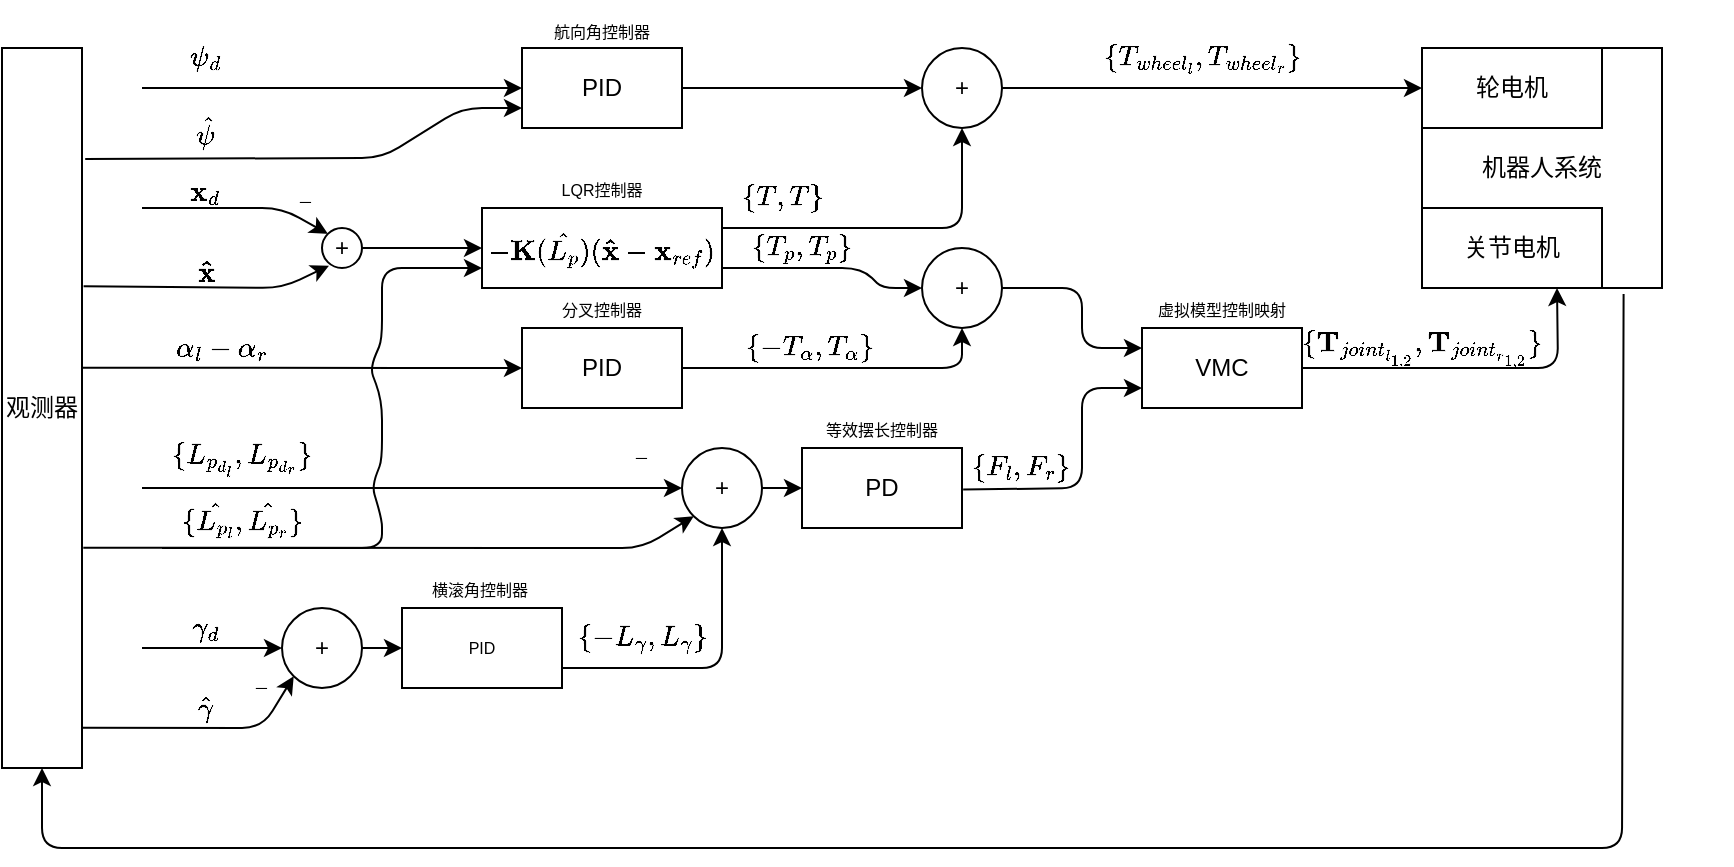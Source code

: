 <mxfile scale="6" border="0">
    <diagram id="vITa6DmqjQtGo82ku7d5" name="第 1 页">
        <mxGraphModel dx="906" dy="599" grid="1" gridSize="10" guides="1" tooltips="1" connect="1" arrows="1" fold="1" page="1" pageScale="1" pageWidth="827" pageHeight="1169" math="1" shadow="0">
            <root>
                <mxCell id="0"/>
                <mxCell id="1" parent="0"/>
                <mxCell id="79" value="机器人系统" style="rounded=0;whiteSpace=wrap;html=1;" parent="1" vertex="1">
                    <mxGeometry x="710" y="24" width="120" height="120" as="geometry"/>
                </mxCell>
                <mxCell id="2" value="PID" style="rounded=0;whiteSpace=wrap;html=1;" parent="1" vertex="1">
                    <mxGeometry x="260" y="24" width="80" height="40" as="geometry"/>
                </mxCell>
                <mxCell id="3" value="" style="endArrow=classic;html=1;" parent="1" edge="1">
                    <mxGeometry width="50" height="50" relative="1" as="geometry">
                        <mxPoint x="70" y="44" as="sourcePoint"/>
                        <mxPoint x="260" y="44" as="targetPoint"/>
                    </mxGeometry>
                </mxCell>
                <mxCell id="5" value="$$-\mathbf{K}(\hat{L_p})(\mathbf{\hat{x}}-\mathbf{x}_{ref})$$" style="rounded=0;whiteSpace=wrap;html=1;" parent="1" vertex="1">
                    <mxGeometry x="240" y="104" width="120" height="40" as="geometry"/>
                </mxCell>
                <mxCell id="11" value="+" style="ellipse;whiteSpace=wrap;html=1;" parent="1" vertex="1">
                    <mxGeometry x="160" y="114" width="20" height="20" as="geometry"/>
                </mxCell>
                <mxCell id="12" value="" style="endArrow=classic;html=1;entryX=0;entryY=0;entryDx=0;entryDy=0;" parent="1" target="11" edge="1">
                    <mxGeometry width="50" height="50" relative="1" as="geometry">
                        <mxPoint x="70" y="104" as="sourcePoint"/>
                        <mxPoint x="160" y="104" as="targetPoint"/>
                        <Array as="points">
                            <mxPoint x="140" y="104"/>
                        </Array>
                    </mxGeometry>
                </mxCell>
                <mxCell id="14" value="" style="endArrow=classic;html=1;entryX=0.175;entryY=0.942;entryDx=0;entryDy=0;entryPerimeter=0;exitX=1.02;exitY=0.331;exitDx=0;exitDy=0;exitPerimeter=0;" parent="1" source="77" target="11" edge="1">
                    <mxGeometry width="50" height="50" relative="1" as="geometry">
                        <mxPoint x="80" y="204" as="sourcePoint"/>
                        <mxPoint x="180" y="184" as="targetPoint"/>
                        <Array as="points">
                            <mxPoint x="140" y="144"/>
                        </Array>
                    </mxGeometry>
                </mxCell>
                <mxCell id="15" value="$$\mathbf{\hat{x}}$$" style="text;html=1;strokeColor=none;fillColor=none;align=center;verticalAlign=middle;whiteSpace=wrap;rounded=0;" parent="1" vertex="1">
                    <mxGeometry x="72" y="121" width="60" height="30" as="geometry"/>
                </mxCell>
                <mxCell id="22" value="" style="endArrow=classic;html=1;entryX=0.5;entryY=1;entryDx=0;entryDy=0;exitX=1;exitY=0.25;exitDx=0;exitDy=0;" parent="1" source="5" target="23" edge="1">
                    <mxGeometry width="50" height="50" relative="1" as="geometry">
                        <mxPoint x="400" y="114" as="sourcePoint"/>
                        <mxPoint x="450" y="74" as="targetPoint"/>
                        <Array as="points">
                            <mxPoint x="440" y="114"/>
                            <mxPoint x="480" y="114"/>
                        </Array>
                    </mxGeometry>
                </mxCell>
                <mxCell id="23" value="+" style="ellipse;whiteSpace=wrap;html=1;aspect=fixed;" parent="1" vertex="1">
                    <mxGeometry x="460" y="24" width="40" height="40" as="geometry"/>
                </mxCell>
                <mxCell id="24" value="" style="endArrow=classic;html=1;entryX=0;entryY=0.5;entryDx=0;entryDy=0;exitX=1;exitY=0.5;exitDx=0;exitDy=0;" parent="1" source="2" target="23" edge="1">
                    <mxGeometry width="50" height="50" relative="1" as="geometry">
                        <mxPoint x="400" y="44" as="sourcePoint"/>
                        <mxPoint x="450" y="-6" as="targetPoint"/>
                    </mxGeometry>
                </mxCell>
                <mxCell id="26" value="$$\{{T,T}\}$$" style="text;html=1;strokeColor=none;fillColor=none;align=center;verticalAlign=middle;whiteSpace=wrap;rounded=0;" parent="1" vertex="1">
                    <mxGeometry x="370" y="79" width="40" height="40" as="geometry"/>
                </mxCell>
                <mxCell id="27" value="" style="endArrow=classic;html=1;exitX=1;exitY=0.5;exitDx=0;exitDy=0;entryX=0;entryY=0.5;entryDx=0;entryDy=0;" parent="1" source="23" target="30" edge="1">
                    <mxGeometry width="50" height="50" relative="1" as="geometry">
                        <mxPoint x="500" y="44" as="sourcePoint"/>
                        <mxPoint x="560" y="44" as="targetPoint"/>
                    </mxGeometry>
                </mxCell>
                <mxCell id="30" value="轮电机" style="rounded=0;whiteSpace=wrap;html=1;" parent="1" vertex="1">
                    <mxGeometry x="710" y="24" width="90" height="40" as="geometry"/>
                </mxCell>
                <mxCell id="31" value="&lt;font style=&quot;font-size: 8px;&quot;&gt;航向角控制器&lt;/font&gt;" style="text;html=1;strokeColor=none;fillColor=none;align=center;verticalAlign=middle;whiteSpace=wrap;rounded=0;" parent="1" vertex="1">
                    <mxGeometry x="270" width="60" height="30" as="geometry"/>
                </mxCell>
                <mxCell id="32" value="&lt;span style=&quot;font-size: 8px;&quot;&gt;LQR控制器&lt;/span&gt;" style="text;html=1;strokeColor=none;fillColor=none;align=center;verticalAlign=middle;whiteSpace=wrap;rounded=0;" parent="1" vertex="1">
                    <mxGeometry x="270" y="79" width="60" height="30" as="geometry"/>
                </mxCell>
                <mxCell id="35" value="" style="endArrow=classic;html=1;fontSize=8;entryX=0;entryY=0.5;entryDx=0;entryDy=0;" parent="1" target="37" edge="1">
                    <mxGeometry width="50" height="50" relative="1" as="geometry">
                        <mxPoint x="70" y="244" as="sourcePoint"/>
                        <mxPoint x="160" y="243.83" as="targetPoint"/>
                    </mxGeometry>
                </mxCell>
                <mxCell id="37" value="+" style="ellipse;whiteSpace=wrap;html=1;aspect=fixed;fontSize=12;" parent="1" vertex="1">
                    <mxGeometry x="340" y="224" width="40" height="40" as="geometry"/>
                </mxCell>
                <mxCell id="43" value="&lt;span style=&quot;font-size: 12px;&quot;&gt;$$\gamma_{d}$$&lt;/span&gt;" style="text;html=1;strokeColor=none;fillColor=none;align=center;verticalAlign=middle;whiteSpace=wrap;rounded=0;fontSize=8;" parent="1" vertex="1">
                    <mxGeometry x="82" y="294" width="40" height="40" as="geometry"/>
                </mxCell>
                <mxCell id="45" value="PID" style="rounded=0;whiteSpace=wrap;html=1;fontSize=8;" parent="1" vertex="1">
                    <mxGeometry x="200" y="304" width="80" height="40" as="geometry"/>
                </mxCell>
                <mxCell id="47" value="&lt;span style=&quot;font-size: 8px;&quot;&gt;横滚角控制器&lt;/span&gt;" style="text;html=1;strokeColor=none;fillColor=none;align=center;verticalAlign=middle;whiteSpace=wrap;rounded=0;" parent="1" vertex="1">
                    <mxGeometry x="209" y="279" width="60" height="30" as="geometry"/>
                </mxCell>
                <mxCell id="49" value="+" style="ellipse;whiteSpace=wrap;html=1;aspect=fixed;fontSize=12;" parent="1" vertex="1">
                    <mxGeometry x="140" y="304" width="40" height="40" as="geometry"/>
                </mxCell>
                <mxCell id="50" value="" style="endArrow=classic;html=1;fontSize=8;entryX=0;entryY=0.5;entryDx=0;entryDy=0;" parent="1" target="49" edge="1">
                    <mxGeometry width="50" height="50" relative="1" as="geometry">
                        <mxPoint x="70" y="324" as="sourcePoint"/>
                        <mxPoint x="100" y="314" as="targetPoint"/>
                    </mxGeometry>
                </mxCell>
                <mxCell id="51" value="" style="endArrow=classic;html=1;fontSize=8;entryX=0;entryY=1;entryDx=0;entryDy=0;exitX=1;exitY=0.944;exitDx=0;exitDy=0;exitPerimeter=0;" parent="1" source="77" target="49" edge="1">
                    <mxGeometry width="50" height="50" relative="1" as="geometry">
                        <mxPoint x="80" y="364" as="sourcePoint"/>
                        <mxPoint x="130" y="314" as="targetPoint"/>
                        <Array as="points">
                            <mxPoint x="130" y="364"/>
                        </Array>
                    </mxGeometry>
                </mxCell>
                <mxCell id="52" value="&lt;span style=&quot;font-size: 12px;&quot;&gt;$$\hat{\gamma}$$&lt;/span&gt;" style="text;html=1;strokeColor=none;fillColor=none;align=center;verticalAlign=middle;whiteSpace=wrap;rounded=0;fontSize=8;" parent="1" vertex="1">
                    <mxGeometry x="82" y="334" width="40" height="40" as="geometry"/>
                </mxCell>
                <mxCell id="53" value="$$-$$" style="text;html=1;strokeColor=none;fillColor=none;align=center;verticalAlign=middle;whiteSpace=wrap;rounded=0;fontSize=8;" parent="1" vertex="1">
                    <mxGeometry x="110" y="324" width="40" height="40" as="geometry"/>
                </mxCell>
                <mxCell id="54" value="" style="endArrow=classic;html=1;fontSize=8;entryX=0;entryY=0.5;entryDx=0;entryDy=0;exitX=1;exitY=0.5;exitDx=0;exitDy=0;" parent="1" source="49" target="45" edge="1">
                    <mxGeometry width="50" height="50" relative="1" as="geometry">
                        <mxPoint x="180" y="344" as="sourcePoint"/>
                        <mxPoint x="230" y="294" as="targetPoint"/>
                    </mxGeometry>
                </mxCell>
                <mxCell id="58" value="$$\psi_d$$" style="text;html=1;strokeColor=none;fillColor=none;align=center;verticalAlign=middle;whiteSpace=wrap;rounded=0;" parent="1" vertex="1">
                    <mxGeometry x="72" y="14" width="60" height="30" as="geometry"/>
                </mxCell>
                <mxCell id="65" value="PD" style="rounded=0;whiteSpace=wrap;html=1;" parent="1" vertex="1">
                    <mxGeometry x="400" y="224" width="80" height="40" as="geometry"/>
                </mxCell>
                <mxCell id="66" value="" style="endArrow=classic;html=1;entryX=0;entryY=0.5;entryDx=0;entryDy=0;exitX=1;exitY=0.5;exitDx=0;exitDy=0;" parent="1" source="37" target="65" edge="1">
                    <mxGeometry width="50" height="50" relative="1" as="geometry">
                        <mxPoint x="390" y="244" as="sourcePoint"/>
                        <mxPoint x="440" y="194" as="targetPoint"/>
                    </mxGeometry>
                </mxCell>
                <mxCell id="67" value="关节电机" style="rounded=0;whiteSpace=wrap;html=1;" parent="1" vertex="1">
                    <mxGeometry x="710" y="104" width="90" height="40" as="geometry"/>
                </mxCell>
                <mxCell id="69" value="" style="endArrow=classic;html=1;entryX=0;entryY=0.75;entryDx=0;entryDy=0;exitX=0.343;exitY=1.027;exitDx=0;exitDy=0;exitPerimeter=0;" parent="1" target="70" edge="1">
                    <mxGeometry width="50" height="50" relative="1" as="geometry">
                        <mxPoint x="480.58" y="244.81" as="sourcePoint"/>
                        <mxPoint x="550" y="194" as="targetPoint"/>
                        <Array as="points">
                            <mxPoint x="540" y="244"/>
                            <mxPoint x="540" y="194"/>
                        </Array>
                    </mxGeometry>
                </mxCell>
                <mxCell id="70" value="VMC" style="rounded=0;whiteSpace=wrap;html=1;" parent="1" vertex="1">
                    <mxGeometry x="570" y="164" width="80" height="40" as="geometry"/>
                </mxCell>
                <mxCell id="75" value="" style="endArrow=classic;html=1;entryX=0;entryY=1;entryDx=0;entryDy=0;exitX=1.016;exitY=0.694;exitDx=0;exitDy=0;exitPerimeter=0;" parent="1" source="77" target="37" edge="1">
                    <mxGeometry width="50" height="50" relative="1" as="geometry">
                        <mxPoint x="70" y="274" as="sourcePoint"/>
                        <mxPoint x="230" y="254" as="targetPoint"/>
                        <Array as="points">
                            <mxPoint x="320" y="274"/>
                        </Array>
                    </mxGeometry>
                </mxCell>
                <mxCell id="76" value="&lt;span style=&quot;font-size: 8px;&quot;&gt;等效摆长控制器&lt;/span&gt;" style="text;html=1;strokeColor=none;fillColor=none;align=center;verticalAlign=middle;whiteSpace=wrap;rounded=0;" parent="1" vertex="1">
                    <mxGeometry x="410" y="199" width="60" height="30" as="geometry"/>
                </mxCell>
                <mxCell id="77" value="观测器" style="rounded=0;whiteSpace=wrap;html=1;" parent="1" vertex="1">
                    <mxGeometry y="24" width="40" height="360" as="geometry"/>
                </mxCell>
                <mxCell id="80" value="" style="endArrow=classic;html=1;exitX=0.84;exitY=1.025;exitDx=0;exitDy=0;exitPerimeter=0;" parent="1" source="79" edge="1">
                    <mxGeometry width="50" height="50" relative="1" as="geometry">
                        <mxPoint x="260" y="414" as="sourcePoint"/>
                        <mxPoint x="20" y="384" as="targetPoint"/>
                        <Array as="points">
                            <mxPoint x="810" y="424"/>
                            <mxPoint x="660" y="424"/>
                            <mxPoint x="20" y="424"/>
                        </Array>
                    </mxGeometry>
                </mxCell>
                <mxCell id="86" value="$$\hat{\psi}$$" style="text;html=1;strokeColor=none;fillColor=none;align=center;verticalAlign=middle;whiteSpace=wrap;rounded=0;" parent="1" vertex="1">
                    <mxGeometry x="72" y="51" width="60" height="30" as="geometry"/>
                </mxCell>
                <mxCell id="87" value="" style="endArrow=classic;html=1;exitX=1.04;exitY=0.154;exitDx=0;exitDy=0;exitPerimeter=0;entryX=0;entryY=0.75;entryDx=0;entryDy=0;" parent="1" source="77" target="2" edge="1">
                    <mxGeometry width="50" height="50" relative="1" as="geometry">
                        <mxPoint x="160" y="63.84" as="sourcePoint"/>
                        <mxPoint x="280" y="63.6" as="targetPoint"/>
                        <Array as="points">
                            <mxPoint x="190" y="79"/>
                            <mxPoint x="230" y="54"/>
                        </Array>
                    </mxGeometry>
                </mxCell>
                <mxCell id="94" value="" style="endArrow=classic;html=1;entryX=0;entryY=0.5;entryDx=0;entryDy=0;exitX=1;exitY=0.444;exitDx=0;exitDy=0;exitPerimeter=0;" parent="1" source="77" target="95" edge="1">
                    <mxGeometry width="50" height="50" relative="1" as="geometry">
                        <mxPoint x="40" y="214" as="sourcePoint"/>
                        <mxPoint x="240" y="214" as="targetPoint"/>
                        <Array as="points">
                            <mxPoint x="210" y="184"/>
                            <mxPoint x="240" y="184"/>
                        </Array>
                    </mxGeometry>
                </mxCell>
                <mxCell id="95" value="PID" style="rounded=0;whiteSpace=wrap;html=1;" parent="1" vertex="1">
                    <mxGeometry x="260" y="164" width="80" height="40" as="geometry"/>
                </mxCell>
                <mxCell id="98" value="$$\alpha_l-\alpha_r$$" style="text;html=1;strokeColor=none;fillColor=none;align=center;verticalAlign=middle;whiteSpace=wrap;rounded=0;" parent="1" vertex="1">
                    <mxGeometry x="80" y="159" width="60" height="30" as="geometry"/>
                </mxCell>
                <mxCell id="99" value="&lt;span style=&quot;font-size: 8px;&quot;&gt;分叉控制器&lt;/span&gt;" style="text;html=1;strokeColor=none;fillColor=none;align=center;verticalAlign=middle;whiteSpace=wrap;rounded=0;" parent="1" vertex="1">
                    <mxGeometry x="270" y="139" width="60" height="30" as="geometry"/>
                </mxCell>
                <mxCell id="100" value="+" style="ellipse;whiteSpace=wrap;html=1;aspect=fixed;" parent="1" vertex="1">
                    <mxGeometry x="460" y="124" width="40" height="40" as="geometry"/>
                </mxCell>
                <mxCell id="102" value="" style="endArrow=classic;html=1;" parent="1" target="100" edge="1">
                    <mxGeometry width="50" height="50" relative="1" as="geometry">
                        <mxPoint x="360" y="134" as="sourcePoint"/>
                        <mxPoint x="410" y="84" as="targetPoint"/>
                        <Array as="points">
                            <mxPoint x="430" y="134"/>
                            <mxPoint x="440" y="144"/>
                        </Array>
                    </mxGeometry>
                </mxCell>
                <mxCell id="103" value="" style="endArrow=classic;html=1;entryX=0.5;entryY=1;entryDx=0;entryDy=0;exitX=1;exitY=0.5;exitDx=0;exitDy=0;" parent="1" source="95" target="100" edge="1">
                    <mxGeometry width="50" height="50" relative="1" as="geometry">
                        <mxPoint x="360" y="184" as="sourcePoint"/>
                        <mxPoint x="410" y="134" as="targetPoint"/>
                        <Array as="points">
                            <mxPoint x="480" y="184"/>
                        </Array>
                    </mxGeometry>
                </mxCell>
                <mxCell id="104" value="" style="endArrow=classic;html=1;entryX=0;entryY=0.25;entryDx=0;entryDy=0;" parent="1" target="70" edge="1">
                    <mxGeometry width="50" height="50" relative="1" as="geometry">
                        <mxPoint x="500" y="144" as="sourcePoint"/>
                        <mxPoint x="550" y="94" as="targetPoint"/>
                        <Array as="points">
                            <mxPoint x="540" y="144"/>
                            <mxPoint x="540" y="174"/>
                        </Array>
                    </mxGeometry>
                </mxCell>
                <mxCell id="105" value="$$\mathbf{x}_{d}$$" style="text;html=1;strokeColor=none;fillColor=none;align=center;verticalAlign=middle;whiteSpace=wrap;rounded=0;" parent="1" vertex="1">
                    <mxGeometry x="72" y="81.0" width="60" height="30" as="geometry"/>
                </mxCell>
                <mxCell id="106" value="" style="endArrow=classic;html=1;fontSize=8;entryX=0;entryY=0.75;entryDx=0;entryDy=0;exitX=0;exitY=1;exitDx=0;exitDy=0;" parent="1" target="5" edge="1">
                    <mxGeometry width="50" height="50" relative="1" as="geometry">
                        <mxPoint x="80" y="274" as="sourcePoint"/>
                        <mxPoint x="320" y="228.88" as="targetPoint"/>
                        <Array as="points">
                            <mxPoint x="190" y="274"/>
                            <mxPoint x="190" y="260"/>
                            <mxPoint x="185" y="243"/>
                            <mxPoint x="190" y="230"/>
                            <mxPoint x="190" y="200"/>
                            <mxPoint x="184" y="184"/>
                            <mxPoint x="190" y="170"/>
                            <mxPoint x="190" y="134"/>
                        </Array>
                    </mxGeometry>
                </mxCell>
                <mxCell id="107" value="" style="endArrow=classic;html=1;entryX=0;entryY=0.5;entryDx=0;entryDy=0;" parent="1" target="5" edge="1">
                    <mxGeometry width="50" height="50" relative="1" as="geometry">
                        <mxPoint x="180" y="124" as="sourcePoint"/>
                        <mxPoint x="230" y="74" as="targetPoint"/>
                    </mxGeometry>
                </mxCell>
                <mxCell id="109" value="$$-$$" style="text;html=1;strokeColor=none;fillColor=none;align=center;verticalAlign=middle;whiteSpace=wrap;rounded=0;fontSize=8;" parent="1" vertex="1">
                    <mxGeometry x="300" y="209" width="40" height="40" as="geometry"/>
                </mxCell>
                <mxCell id="110" value="$$\{{L_{p_{d_l}} ,L_{p_{d_r}}&lt;br&gt;}\}$$" style="text;html=1;strokeColor=none;fillColor=none;align=center;verticalAlign=middle;whiteSpace=wrap;rounded=0;" parent="1" vertex="1">
                    <mxGeometry x="90" y="214" width="60" height="30" as="geometry"/>
                </mxCell>
                <mxCell id="112" value="$$\{ {\hat{L_{p_l}} ,\hat{L_{p_r}}&lt;br&gt;} \}$$" style="text;html=1;strokeColor=none;fillColor=none;align=center;verticalAlign=middle;whiteSpace=wrap;rounded=0;" parent="1" vertex="1">
                    <mxGeometry x="90" y="244" width="60" height="30" as="geometry"/>
                </mxCell>
                <mxCell id="113" value="$$\{{T_{p},T_{p}}&lt;br&gt;\}$$" style="text;html=1;strokeColor=none;fillColor=none;align=center;verticalAlign=middle;whiteSpace=wrap;rounded=0;" parent="1" vertex="1">
                    <mxGeometry x="370" y="109" width="60" height="30" as="geometry"/>
                </mxCell>
                <mxCell id="115" value="$$\{-{T_{\alpha},T_{\alpha}}&lt;br&gt;\}$$" style="text;html=1;strokeColor=none;fillColor=none;align=center;verticalAlign=middle;whiteSpace=wrap;rounded=0;" parent="1" vertex="1">
                    <mxGeometry x="374" y="159" width="60" height="30" as="geometry"/>
                </mxCell>
                <mxCell id="116" value="$$-$$" style="text;html=1;strokeColor=none;fillColor=none;align=center;verticalAlign=middle;whiteSpace=wrap;rounded=0;fontSize=8;" parent="1" vertex="1">
                    <mxGeometry x="132" y="81" width="40" height="40" as="geometry"/>
                </mxCell>
                <mxCell id="119" value="$$\{{-L_{\gamma} ,L_{\gamma}&lt;br&gt;}\}$$" style="text;html=1;strokeColor=none;fillColor=none;align=center;verticalAlign=middle;whiteSpace=wrap;rounded=0;" parent="1" vertex="1">
                    <mxGeometry x="290" y="304" width="60" height="30" as="geometry"/>
                </mxCell>
                <mxCell id="120" value="" style="endArrow=classic;html=1;exitX=1;exitY=0.75;exitDx=0;exitDy=0;entryX=0.5;entryY=1;entryDx=0;entryDy=0;" parent="1" source="45" target="37" edge="1">
                    <mxGeometry width="50" height="50" relative="1" as="geometry">
                        <mxPoint x="350" y="294" as="sourcePoint"/>
                        <mxPoint x="400" y="244" as="targetPoint"/>
                        <Array as="points">
                            <mxPoint x="360" y="334"/>
                        </Array>
                    </mxGeometry>
                </mxCell>
                <mxCell id="121" value="$$\{{F_{l} ,F_{r}&lt;br&gt;}\}$$" style="text;html=1;strokeColor=none;fillColor=none;align=center;verticalAlign=middle;whiteSpace=wrap;rounded=0;" parent="1" vertex="1">
                    <mxGeometry x="480" y="219" width="60" height="30" as="geometry"/>
                </mxCell>
                <mxCell id="122" value="$$\{{T_{{wheel}_l},T_{{wheel}_r}&lt;br&gt;}\}$$" style="text;html=1;strokeColor=none;fillColor=none;align=center;verticalAlign=middle;whiteSpace=wrap;rounded=0;" parent="1" vertex="1">
                    <mxGeometry x="580" y="9" width="40" height="40" as="geometry"/>
                </mxCell>
                <mxCell id="125" value="$$\{{\mathbf{T}_{{joint}_{l_{1,2}}},\mathbf{T}_{{joint}_{r_{1,2}}}&lt;br&gt;}\}$$" style="text;html=1;strokeColor=none;fillColor=none;align=center;verticalAlign=middle;whiteSpace=wrap;rounded=0;" parent="1" vertex="1">
                    <mxGeometry x="690" y="154" width="40" height="40" as="geometry"/>
                </mxCell>
                <mxCell id="127" value="" style="endArrow=classic;html=1;exitX=1;exitY=0.5;exitDx=0;exitDy=0;entryX=0.75;entryY=1;entryDx=0;entryDy=0;" parent="1" source="70" target="67" edge="1">
                    <mxGeometry width="50" height="50" relative="1" as="geometry">
                        <mxPoint x="680" y="174" as="sourcePoint"/>
                        <mxPoint x="730" y="124" as="targetPoint"/>
                        <Array as="points">
                            <mxPoint x="778" y="184"/>
                        </Array>
                    </mxGeometry>
                </mxCell>
                <mxCell id="129" value="&lt;span style=&quot;font-size: 8px;&quot;&gt;虚拟模型控制映射&lt;/span&gt;" style="text;html=1;strokeColor=none;fillColor=none;align=center;verticalAlign=middle;whiteSpace=wrap;rounded=0;" parent="1" vertex="1">
                    <mxGeometry x="575" y="139" width="70" height="30" as="geometry"/>
                </mxCell>
            </root>
        </mxGraphModel>
    </diagram>
</mxfile>